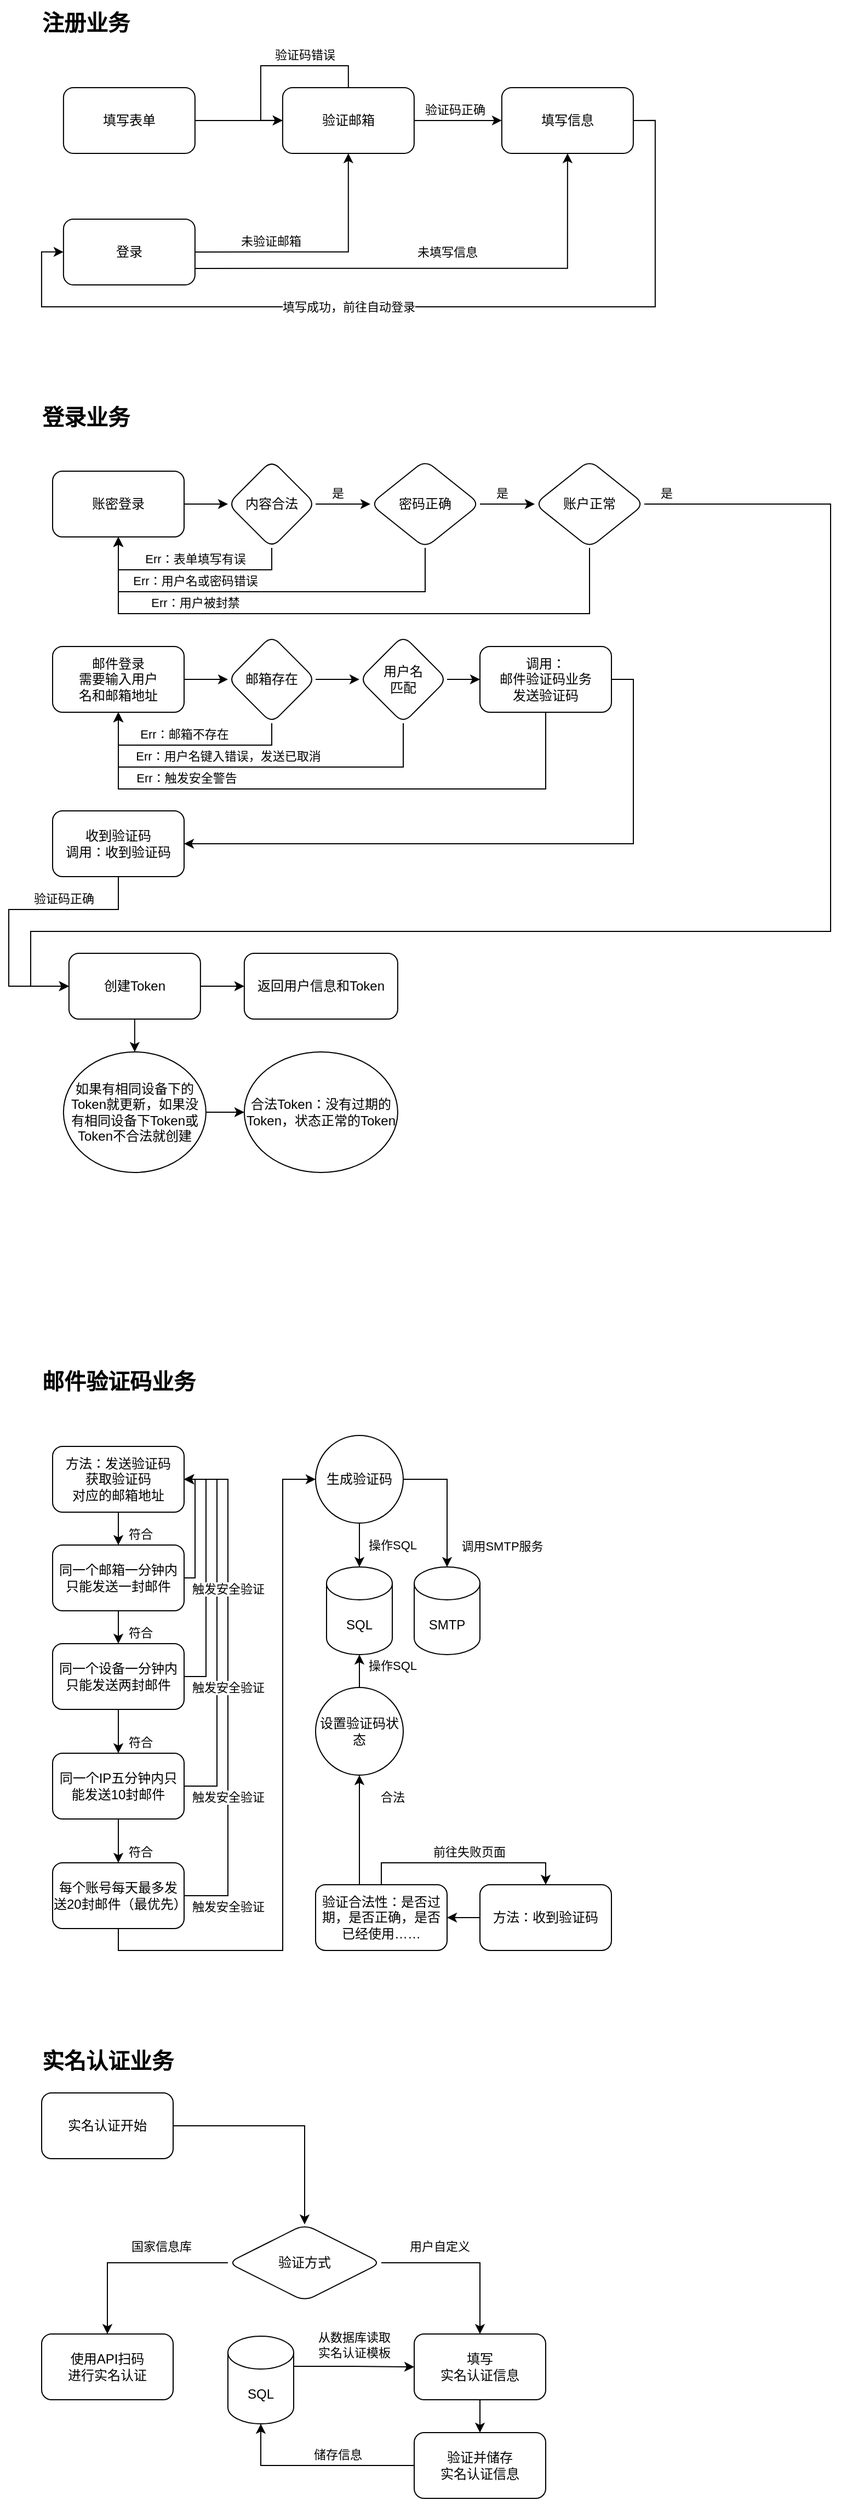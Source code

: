 <mxfile version="21.2.3" type="github">
  <diagram id="C5RBs43oDa-KdzZeNtuy" name="Page-1">
    <mxGraphModel dx="817" dy="628" grid="1" gridSize="10" guides="1" tooltips="1" connect="1" arrows="1" fold="1" page="1" pageScale="1" pageWidth="827" pageHeight="1169" math="0" shadow="0">
      <root>
        <mxCell id="WIyWlLk6GJQsqaUBKTNV-0" />
        <mxCell id="WIyWlLk6GJQsqaUBKTNV-1" parent="WIyWlLk6GJQsqaUBKTNV-0" />
        <mxCell id="C3q8CRkT7xHkd-HnfYeI-2" value="" style="edgeStyle=orthogonalEdgeStyle;rounded=0;orthogonalLoop=1;jettySize=auto;html=1;" parent="WIyWlLk6GJQsqaUBKTNV-1" source="C3q8CRkT7xHkd-HnfYeI-0" target="C3q8CRkT7xHkd-HnfYeI-1" edge="1">
          <mxGeometry relative="1" as="geometry" />
        </mxCell>
        <mxCell id="C3q8CRkT7xHkd-HnfYeI-0" value="填写表单" style="rounded=1;whiteSpace=wrap;html=1;" parent="WIyWlLk6GJQsqaUBKTNV-1" vertex="1">
          <mxGeometry x="69.94" y="119.94" width="120" height="60" as="geometry" />
        </mxCell>
        <mxCell id="C3q8CRkT7xHkd-HnfYeI-4" value="" style="edgeStyle=orthogonalEdgeStyle;rounded=0;orthogonalLoop=1;jettySize=auto;html=1;" parent="WIyWlLk6GJQsqaUBKTNV-1" source="C3q8CRkT7xHkd-HnfYeI-1" target="C3q8CRkT7xHkd-HnfYeI-3" edge="1">
          <mxGeometry relative="1" as="geometry" />
        </mxCell>
        <mxCell id="C3q8CRkT7xHkd-HnfYeI-5" value="验证码正确" style="edgeLabel;html=1;align=center;verticalAlign=middle;resizable=0;points=[];" parent="C3q8CRkT7xHkd-HnfYeI-4" connectable="0" vertex="1">
          <mxGeometry x="-0.215" y="-1" relative="1" as="geometry">
            <mxPoint x="5" y="-11" as="offset" />
          </mxGeometry>
        </mxCell>
        <mxCell id="C3q8CRkT7xHkd-HnfYeI-6" style="edgeStyle=orthogonalEdgeStyle;rounded=0;orthogonalLoop=1;jettySize=auto;html=1;exitX=0.5;exitY=0;exitDx=0;exitDy=0;entryX=0;entryY=0.5;entryDx=0;entryDy=0;" parent="WIyWlLk6GJQsqaUBKTNV-1" source="C3q8CRkT7xHkd-HnfYeI-1" target="C3q8CRkT7xHkd-HnfYeI-1" edge="1">
          <mxGeometry relative="1" as="geometry">
            <mxPoint x="249.94" y="89.94" as="targetPoint" />
            <Array as="points">
              <mxPoint x="329.94" y="99.94" />
              <mxPoint x="249.94" y="99.94" />
              <mxPoint x="249.94" y="149.94" />
            </Array>
          </mxGeometry>
        </mxCell>
        <mxCell id="C3q8CRkT7xHkd-HnfYeI-7" value="验证码错误" style="edgeLabel;html=1;align=center;verticalAlign=middle;resizable=0;points=[];" parent="C3q8CRkT7xHkd-HnfYeI-6" connectable="0" vertex="1">
          <mxGeometry x="-0.022" y="-1" relative="1" as="geometry">
            <mxPoint x="23" y="-9" as="offset" />
          </mxGeometry>
        </mxCell>
        <mxCell id="C3q8CRkT7xHkd-HnfYeI-1" value="验证邮箱" style="whiteSpace=wrap;html=1;rounded=1;" parent="WIyWlLk6GJQsqaUBKTNV-1" vertex="1">
          <mxGeometry x="269.94" y="119.94" width="120" height="60" as="geometry" />
        </mxCell>
        <mxCell id="C3q8CRkT7xHkd-HnfYeI-16" style="edgeStyle=orthogonalEdgeStyle;rounded=0;orthogonalLoop=1;jettySize=auto;html=1;exitX=1;exitY=0.5;exitDx=0;exitDy=0;entryX=0;entryY=0.5;entryDx=0;entryDy=0;" parent="WIyWlLk6GJQsqaUBKTNV-1" source="C3q8CRkT7xHkd-HnfYeI-3" target="C3q8CRkT7xHkd-HnfYeI-8" edge="1">
          <mxGeometry relative="1" as="geometry">
            <Array as="points">
              <mxPoint x="609.94" y="149.94" />
              <mxPoint x="609.94" y="319.94" />
              <mxPoint x="49.94" y="319.94" />
              <mxPoint x="49.94" y="269.94" />
            </Array>
          </mxGeometry>
        </mxCell>
        <mxCell id="C3q8CRkT7xHkd-HnfYeI-17" value="填写成功，前往自动登录" style="edgeLabel;html=1;align=center;verticalAlign=middle;resizable=0;points=[];" parent="C3q8CRkT7xHkd-HnfYeI-16" connectable="0" vertex="1">
          <mxGeometry x="-0.686" y="2" relative="1" as="geometry">
            <mxPoint x="-282" y="61" as="offset" />
          </mxGeometry>
        </mxCell>
        <mxCell id="C3q8CRkT7xHkd-HnfYeI-3" value="填写信息" style="whiteSpace=wrap;html=1;rounded=1;" parent="WIyWlLk6GJQsqaUBKTNV-1" vertex="1">
          <mxGeometry x="469.94" y="119.94" width="120" height="60" as="geometry" />
        </mxCell>
        <mxCell id="C3q8CRkT7xHkd-HnfYeI-12" style="edgeStyle=orthogonalEdgeStyle;rounded=0;orthogonalLoop=1;jettySize=auto;html=1;exitX=1;exitY=0.5;exitDx=0;exitDy=0;" parent="WIyWlLk6GJQsqaUBKTNV-1" source="C3q8CRkT7xHkd-HnfYeI-8" target="C3q8CRkT7xHkd-HnfYeI-1" edge="1">
          <mxGeometry relative="1" as="geometry" />
        </mxCell>
        <mxCell id="C3q8CRkT7xHkd-HnfYeI-13" value="未验证邮箱" style="edgeLabel;html=1;align=center;verticalAlign=middle;resizable=0;points=[];" parent="C3q8CRkT7xHkd-HnfYeI-12" connectable="0" vertex="1">
          <mxGeometry x="-0.511" y="3" relative="1" as="geometry">
            <mxPoint x="13" y="-7" as="offset" />
          </mxGeometry>
        </mxCell>
        <mxCell id="C3q8CRkT7xHkd-HnfYeI-14" style="edgeStyle=orthogonalEdgeStyle;rounded=0;orthogonalLoop=1;jettySize=auto;html=1;exitX=1;exitY=0.75;exitDx=0;exitDy=0;entryX=0.5;entryY=1;entryDx=0;entryDy=0;" parent="WIyWlLk6GJQsqaUBKTNV-1" source="C3q8CRkT7xHkd-HnfYeI-8" target="C3q8CRkT7xHkd-HnfYeI-3" edge="1">
          <mxGeometry relative="1" as="geometry" />
        </mxCell>
        <mxCell id="C3q8CRkT7xHkd-HnfYeI-15" value="未填写信息" style="edgeLabel;html=1;align=center;verticalAlign=middle;resizable=0;points=[];" parent="C3q8CRkT7xHkd-HnfYeI-14" connectable="0" vertex="1">
          <mxGeometry x="0.034" relative="1" as="geometry">
            <mxPoint y="-15" as="offset" />
          </mxGeometry>
        </mxCell>
        <mxCell id="C3q8CRkT7xHkd-HnfYeI-8" value="登录" style="rounded=1;whiteSpace=wrap;html=1;" parent="WIyWlLk6GJQsqaUBKTNV-1" vertex="1">
          <mxGeometry x="69.94" y="239.94" width="120" height="60" as="geometry" />
        </mxCell>
        <mxCell id="C3q8CRkT7xHkd-HnfYeI-21" value="注册业务" style="text;html=1;align=center;verticalAlign=middle;resizable=0;points=[];autosize=1;strokeColor=none;fillColor=none;fontSize=20;fontStyle=1" parent="WIyWlLk6GJQsqaUBKTNV-1" vertex="1">
          <mxGeometry x="40" y="40" width="100" height="40" as="geometry" />
        </mxCell>
        <mxCell id="C3q8CRkT7xHkd-HnfYeI-22" value="登录业务" style="text;html=1;align=center;verticalAlign=middle;resizable=0;points=[];autosize=1;strokeColor=none;fillColor=none;fontSize=20;fontStyle=1" parent="WIyWlLk6GJQsqaUBKTNV-1" vertex="1">
          <mxGeometry x="40" y="400" width="100" height="40" as="geometry" />
        </mxCell>
        <mxCell id="C3q8CRkT7xHkd-HnfYeI-25" value="" style="edgeStyle=orthogonalEdgeStyle;rounded=0;orthogonalLoop=1;jettySize=auto;html=1;" parent="WIyWlLk6GJQsqaUBKTNV-1" source="C3q8CRkT7xHkd-HnfYeI-23" target="C3q8CRkT7xHkd-HnfYeI-24" edge="1">
          <mxGeometry relative="1" as="geometry" />
        </mxCell>
        <mxCell id="C3q8CRkT7xHkd-HnfYeI-23" value="账密登录" style="rounded=1;whiteSpace=wrap;html=1;" parent="WIyWlLk6GJQsqaUBKTNV-1" vertex="1">
          <mxGeometry x="60" y="470" width="120" height="60" as="geometry" />
        </mxCell>
        <mxCell id="C3q8CRkT7xHkd-HnfYeI-27" value="" style="edgeStyle=orthogonalEdgeStyle;rounded=0;orthogonalLoop=1;jettySize=auto;html=1;" parent="WIyWlLk6GJQsqaUBKTNV-1" source="C3q8CRkT7xHkd-HnfYeI-24" target="C3q8CRkT7xHkd-HnfYeI-26" edge="1">
          <mxGeometry relative="1" as="geometry" />
        </mxCell>
        <mxCell id="C3q8CRkT7xHkd-HnfYeI-32" value="是" style="edgeLabel;html=1;align=center;verticalAlign=middle;resizable=0;points=[];" parent="C3q8CRkT7xHkd-HnfYeI-27" connectable="0" vertex="1">
          <mxGeometry x="-0.46" relative="1" as="geometry">
            <mxPoint x="6" y="-10" as="offset" />
          </mxGeometry>
        </mxCell>
        <mxCell id="C3q8CRkT7xHkd-HnfYeI-41" value="是" style="edgeLabel;html=1;align=center;verticalAlign=middle;resizable=0;points=[];" parent="C3q8CRkT7xHkd-HnfYeI-27" connectable="0" vertex="1">
          <mxGeometry x="-0.46" relative="1" as="geometry">
            <mxPoint x="156" y="-10" as="offset" />
          </mxGeometry>
        </mxCell>
        <mxCell id="C3q8CRkT7xHkd-HnfYeI-42" value="是" style="edgeLabel;html=1;align=center;verticalAlign=middle;resizable=0;points=[];" parent="C3q8CRkT7xHkd-HnfYeI-27" connectable="0" vertex="1">
          <mxGeometry x="-0.46" relative="1" as="geometry">
            <mxPoint x="306" y="-10" as="offset" />
          </mxGeometry>
        </mxCell>
        <mxCell id="C3q8CRkT7xHkd-HnfYeI-30" style="edgeStyle=orthogonalEdgeStyle;rounded=0;orthogonalLoop=1;jettySize=auto;html=1;exitX=0.5;exitY=1;exitDx=0;exitDy=0;entryX=0.5;entryY=1;entryDx=0;entryDy=0;" parent="WIyWlLk6GJQsqaUBKTNV-1" source="C3q8CRkT7xHkd-HnfYeI-24" target="C3q8CRkT7xHkd-HnfYeI-23" edge="1">
          <mxGeometry relative="1" as="geometry" />
        </mxCell>
        <mxCell id="C3q8CRkT7xHkd-HnfYeI-31" value="Err：表单填写有误" style="edgeLabel;html=1;align=center;verticalAlign=middle;resizable=0;points=[];" parent="C3q8CRkT7xHkd-HnfYeI-30" connectable="0" vertex="1">
          <mxGeometry x="-0.158" y="1" relative="1" as="geometry">
            <mxPoint x="-10" y="-11" as="offset" />
          </mxGeometry>
        </mxCell>
        <mxCell id="C3q8CRkT7xHkd-HnfYeI-34" value="Err：用户名或密码错误" style="edgeLabel;html=1;align=center;verticalAlign=middle;resizable=0;points=[];" parent="C3q8CRkT7xHkd-HnfYeI-30" connectable="0" vertex="1">
          <mxGeometry x="-0.158" y="1" relative="1" as="geometry">
            <mxPoint x="-10" y="9" as="offset" />
          </mxGeometry>
        </mxCell>
        <mxCell id="C3q8CRkT7xHkd-HnfYeI-36" value="Err：用户被封禁" style="edgeLabel;html=1;align=center;verticalAlign=middle;resizable=0;points=[];" parent="C3q8CRkT7xHkd-HnfYeI-30" connectable="0" vertex="1">
          <mxGeometry x="-0.158" y="1" relative="1" as="geometry">
            <mxPoint x="-10" y="29" as="offset" />
          </mxGeometry>
        </mxCell>
        <mxCell id="C3q8CRkT7xHkd-HnfYeI-24" value="内容合法" style="rhombus;whiteSpace=wrap;html=1;rounded=1;" parent="WIyWlLk6GJQsqaUBKTNV-1" vertex="1">
          <mxGeometry x="220" y="460" width="80" height="80" as="geometry" />
        </mxCell>
        <mxCell id="C3q8CRkT7xHkd-HnfYeI-29" value="" style="edgeStyle=orthogonalEdgeStyle;rounded=0;orthogonalLoop=1;jettySize=auto;html=1;" parent="WIyWlLk6GJQsqaUBKTNV-1" source="C3q8CRkT7xHkd-HnfYeI-26" target="C3q8CRkT7xHkd-HnfYeI-28" edge="1">
          <mxGeometry relative="1" as="geometry" />
        </mxCell>
        <mxCell id="C3q8CRkT7xHkd-HnfYeI-33" style="edgeStyle=orthogonalEdgeStyle;rounded=0;orthogonalLoop=1;jettySize=auto;html=1;exitX=0.5;exitY=1;exitDx=0;exitDy=0;entryX=0.5;entryY=1;entryDx=0;entryDy=0;" parent="WIyWlLk6GJQsqaUBKTNV-1" source="C3q8CRkT7xHkd-HnfYeI-26" target="C3q8CRkT7xHkd-HnfYeI-23" edge="1">
          <mxGeometry relative="1" as="geometry">
            <Array as="points">
              <mxPoint x="400" y="580" />
              <mxPoint x="120" y="580" />
            </Array>
          </mxGeometry>
        </mxCell>
        <mxCell id="C3q8CRkT7xHkd-HnfYeI-26" value="密码正确" style="rhombus;whiteSpace=wrap;html=1;rounded=1;" parent="WIyWlLk6GJQsqaUBKTNV-1" vertex="1">
          <mxGeometry x="350" y="460" width="100" height="80" as="geometry" />
        </mxCell>
        <mxCell id="C3q8CRkT7xHkd-HnfYeI-35" style="edgeStyle=orthogonalEdgeStyle;rounded=0;orthogonalLoop=1;jettySize=auto;html=1;exitX=0.5;exitY=1;exitDx=0;exitDy=0;entryX=0.5;entryY=1;entryDx=0;entryDy=0;" parent="WIyWlLk6GJQsqaUBKTNV-1" source="C3q8CRkT7xHkd-HnfYeI-28" target="C3q8CRkT7xHkd-HnfYeI-23" edge="1">
          <mxGeometry relative="1" as="geometry">
            <Array as="points">
              <mxPoint x="550" y="600" />
              <mxPoint x="120" y="600" />
            </Array>
          </mxGeometry>
        </mxCell>
        <mxCell id="bkrLHlF0TbQYKaF2tgUl-20" style="edgeStyle=orthogonalEdgeStyle;rounded=0;orthogonalLoop=1;jettySize=auto;html=1;exitX=1;exitY=0.5;exitDx=0;exitDy=0;entryX=0;entryY=0.5;entryDx=0;entryDy=0;" edge="1" parent="WIyWlLk6GJQsqaUBKTNV-1" source="C3q8CRkT7xHkd-HnfYeI-28" target="C3q8CRkT7xHkd-HnfYeI-37">
          <mxGeometry relative="1" as="geometry">
            <Array as="points">
              <mxPoint x="770" y="500" />
              <mxPoint x="770" y="890" />
              <mxPoint x="40" y="890" />
              <mxPoint x="40" y="940" />
            </Array>
          </mxGeometry>
        </mxCell>
        <mxCell id="C3q8CRkT7xHkd-HnfYeI-28" value="账户正常" style="rhombus;whiteSpace=wrap;html=1;rounded=1;" parent="WIyWlLk6GJQsqaUBKTNV-1" vertex="1">
          <mxGeometry x="500" y="460" width="100" height="80" as="geometry" />
        </mxCell>
        <mxCell id="C3q8CRkT7xHkd-HnfYeI-44" value="" style="edgeStyle=orthogonalEdgeStyle;rounded=0;orthogonalLoop=1;jettySize=auto;html=1;" parent="WIyWlLk6GJQsqaUBKTNV-1" source="C3q8CRkT7xHkd-HnfYeI-37" target="C3q8CRkT7xHkd-HnfYeI-43" edge="1">
          <mxGeometry relative="1" as="geometry" />
        </mxCell>
        <mxCell id="C3q8CRkT7xHkd-HnfYeI-48" value="" style="edgeStyle=orthogonalEdgeStyle;rounded=0;orthogonalLoop=1;jettySize=auto;html=1;" parent="WIyWlLk6GJQsqaUBKTNV-1" source="C3q8CRkT7xHkd-HnfYeI-37" target="C3q8CRkT7xHkd-HnfYeI-47" edge="1">
          <mxGeometry relative="1" as="geometry" />
        </mxCell>
        <mxCell id="C3q8CRkT7xHkd-HnfYeI-37" value="创建Token" style="whiteSpace=wrap;html=1;rounded=1;" parent="WIyWlLk6GJQsqaUBKTNV-1" vertex="1">
          <mxGeometry x="74.94" y="910" width="120" height="60" as="geometry" />
        </mxCell>
        <mxCell id="C3q8CRkT7xHkd-HnfYeI-46" value="" style="edgeStyle=orthogonalEdgeStyle;rounded=0;orthogonalLoop=1;jettySize=auto;html=1;" parent="WIyWlLk6GJQsqaUBKTNV-1" source="C3q8CRkT7xHkd-HnfYeI-43" target="C3q8CRkT7xHkd-HnfYeI-45" edge="1">
          <mxGeometry relative="1" as="geometry" />
        </mxCell>
        <mxCell id="C3q8CRkT7xHkd-HnfYeI-43" value="如果有相同设备下的Token就更新，如果没有相同设备下Token或Token不合法就创建" style="ellipse;whiteSpace=wrap;html=1;rounded=1;" parent="WIyWlLk6GJQsqaUBKTNV-1" vertex="1">
          <mxGeometry x="69.94" y="1000" width="130" height="110" as="geometry" />
        </mxCell>
        <mxCell id="C3q8CRkT7xHkd-HnfYeI-45" value="合法Token：没有过期的Token，状态正常的Token" style="ellipse;whiteSpace=wrap;html=1;rounded=1;" parent="WIyWlLk6GJQsqaUBKTNV-1" vertex="1">
          <mxGeometry x="234.94" y="1000" width="140" height="110" as="geometry" />
        </mxCell>
        <mxCell id="C3q8CRkT7xHkd-HnfYeI-47" value="返回用户信息和Token" style="whiteSpace=wrap;html=1;rounded=1;" parent="WIyWlLk6GJQsqaUBKTNV-1" vertex="1">
          <mxGeometry x="234.94" y="910" width="140" height="60" as="geometry" />
        </mxCell>
        <mxCell id="C3q8CRkT7xHkd-HnfYeI-49" value="邮件验证码业务" style="text;html=1;align=center;verticalAlign=middle;resizable=0;points=[];autosize=1;strokeColor=none;fillColor=none;fontSize=20;fontStyle=1" parent="WIyWlLk6GJQsqaUBKTNV-1" vertex="1">
          <mxGeometry x="40" y="1280" width="160" height="40" as="geometry" />
        </mxCell>
        <mxCell id="C3q8CRkT7xHkd-HnfYeI-64" value="" style="edgeStyle=orthogonalEdgeStyle;rounded=0;orthogonalLoop=1;jettySize=auto;html=1;" parent="WIyWlLk6GJQsqaUBKTNV-1" source="C3q8CRkT7xHkd-HnfYeI-50" target="C3q8CRkT7xHkd-HnfYeI-56" edge="1">
          <mxGeometry relative="1" as="geometry" />
        </mxCell>
        <mxCell id="C3q8CRkT7xHkd-HnfYeI-65" value="符合" style="edgeLabel;html=1;align=center;verticalAlign=middle;resizable=0;points=[];" parent="C3q8CRkT7xHkd-HnfYeI-64" connectable="0" vertex="1">
          <mxGeometry x="-0.776" relative="1" as="geometry">
            <mxPoint x="20" y="14" as="offset" />
          </mxGeometry>
        </mxCell>
        <mxCell id="C3q8CRkT7xHkd-HnfYeI-66" value="符合" style="edgeLabel;html=1;align=center;verticalAlign=middle;resizable=0;points=[];" parent="C3q8CRkT7xHkd-HnfYeI-64" connectable="0" vertex="1">
          <mxGeometry x="-0.776" relative="1" as="geometry">
            <mxPoint x="20" y="104" as="offset" />
          </mxGeometry>
        </mxCell>
        <mxCell id="C3q8CRkT7xHkd-HnfYeI-67" value="符合" style="edgeLabel;html=1;align=center;verticalAlign=middle;resizable=0;points=[];" parent="C3q8CRkT7xHkd-HnfYeI-64" connectable="0" vertex="1">
          <mxGeometry x="-0.776" relative="1" as="geometry">
            <mxPoint x="20" y="204" as="offset" />
          </mxGeometry>
        </mxCell>
        <mxCell id="C3q8CRkT7xHkd-HnfYeI-68" value="符合" style="edgeLabel;html=1;align=center;verticalAlign=middle;resizable=0;points=[];" parent="C3q8CRkT7xHkd-HnfYeI-64" connectable="0" vertex="1">
          <mxGeometry x="-0.776" relative="1" as="geometry">
            <mxPoint x="20" y="304" as="offset" />
          </mxGeometry>
        </mxCell>
        <mxCell id="C3q8CRkT7xHkd-HnfYeI-50" value="方法：发送验证码&lt;br&gt;获取验证码&lt;br&gt;对应的邮箱地址" style="rounded=1;whiteSpace=wrap;html=1;" parent="WIyWlLk6GJQsqaUBKTNV-1" vertex="1">
          <mxGeometry x="60" y="1360" width="120" height="60" as="geometry" />
        </mxCell>
        <mxCell id="C3q8CRkT7xHkd-HnfYeI-54" value="" style="edgeStyle=orthogonalEdgeStyle;rounded=0;orthogonalLoop=1;jettySize=auto;html=1;" parent="WIyWlLk6GJQsqaUBKTNV-1" source="C3q8CRkT7xHkd-HnfYeI-51" target="C3q8CRkT7xHkd-HnfYeI-53" edge="1">
          <mxGeometry relative="1" as="geometry" />
        </mxCell>
        <mxCell id="C3q8CRkT7xHkd-HnfYeI-55" value="操作SQL" style="edgeLabel;html=1;align=center;verticalAlign=middle;resizable=0;points=[];" parent="C3q8CRkT7xHkd-HnfYeI-54" connectable="0" vertex="1">
          <mxGeometry x="0.238" relative="1" as="geometry">
            <mxPoint x="30" y="-5" as="offset" />
          </mxGeometry>
        </mxCell>
        <mxCell id="C3q8CRkT7xHkd-HnfYeI-90" value="操作SQL" style="edgeLabel;html=1;align=center;verticalAlign=middle;resizable=0;points=[];" parent="C3q8CRkT7xHkd-HnfYeI-54" connectable="0" vertex="1">
          <mxGeometry x="0.238" relative="1" as="geometry">
            <mxPoint x="30" y="105" as="offset" />
          </mxGeometry>
        </mxCell>
        <mxCell id="C3q8CRkT7xHkd-HnfYeI-92" value="合法" style="edgeLabel;html=1;align=center;verticalAlign=middle;resizable=0;points=[];" parent="C3q8CRkT7xHkd-HnfYeI-54" connectable="0" vertex="1">
          <mxGeometry x="0.238" relative="1" as="geometry">
            <mxPoint x="30" y="225" as="offset" />
          </mxGeometry>
        </mxCell>
        <mxCell id="C3q8CRkT7xHkd-HnfYeI-83" style="edgeStyle=orthogonalEdgeStyle;rounded=0;orthogonalLoop=1;jettySize=auto;html=1;exitX=1;exitY=0.5;exitDx=0;exitDy=0;" parent="WIyWlLk6GJQsqaUBKTNV-1" source="C3q8CRkT7xHkd-HnfYeI-51" target="C3q8CRkT7xHkd-HnfYeI-82" edge="1">
          <mxGeometry relative="1" as="geometry" />
        </mxCell>
        <mxCell id="C3q8CRkT7xHkd-HnfYeI-84" value="调用SMTP服务" style="edgeLabel;html=1;align=center;verticalAlign=middle;resizable=0;points=[];" parent="C3q8CRkT7xHkd-HnfYeI-83" connectable="0" vertex="1">
          <mxGeometry x="-0.258" y="1" relative="1" as="geometry">
            <mxPoint x="49" y="56" as="offset" />
          </mxGeometry>
        </mxCell>
        <mxCell id="C3q8CRkT7xHkd-HnfYeI-51" value="生成验证码" style="ellipse;whiteSpace=wrap;html=1;rounded=1;" parent="WIyWlLk6GJQsqaUBKTNV-1" vertex="1">
          <mxGeometry x="300" y="1350" width="80" height="80" as="geometry" />
        </mxCell>
        <mxCell id="C3q8CRkT7xHkd-HnfYeI-53" value="SQL" style="shape=cylinder3;whiteSpace=wrap;html=1;boundedLbl=1;backgroundOutline=1;size=15;" parent="WIyWlLk6GJQsqaUBKTNV-1" vertex="1">
          <mxGeometry x="310" y="1470" width="60" height="80" as="geometry" />
        </mxCell>
        <mxCell id="C3q8CRkT7xHkd-HnfYeI-61" style="edgeStyle=orthogonalEdgeStyle;rounded=0;orthogonalLoop=1;jettySize=auto;html=1;exitX=0.5;exitY=1;exitDx=0;exitDy=0;entryX=0.5;entryY=0;entryDx=0;entryDy=0;" parent="WIyWlLk6GJQsqaUBKTNV-1" source="C3q8CRkT7xHkd-HnfYeI-56" target="C3q8CRkT7xHkd-HnfYeI-57" edge="1">
          <mxGeometry relative="1" as="geometry" />
        </mxCell>
        <mxCell id="C3q8CRkT7xHkd-HnfYeI-74" style="edgeStyle=orthogonalEdgeStyle;rounded=0;orthogonalLoop=1;jettySize=auto;html=1;exitX=1;exitY=0.5;exitDx=0;exitDy=0;entryX=1;entryY=0.5;entryDx=0;entryDy=0;" parent="WIyWlLk6GJQsqaUBKTNV-1" source="C3q8CRkT7xHkd-HnfYeI-56" target="C3q8CRkT7xHkd-HnfYeI-50" edge="1">
          <mxGeometry relative="1" as="geometry">
            <Array as="points">
              <mxPoint x="190" y="1480" />
              <mxPoint x="190" y="1390" />
            </Array>
          </mxGeometry>
        </mxCell>
        <mxCell id="C3q8CRkT7xHkd-HnfYeI-56" value="同一个邮箱一分钟内只能发送一封邮件" style="rounded=1;whiteSpace=wrap;html=1;" parent="WIyWlLk6GJQsqaUBKTNV-1" vertex="1">
          <mxGeometry x="60" y="1450" width="120" height="60" as="geometry" />
        </mxCell>
        <mxCell id="C3q8CRkT7xHkd-HnfYeI-60" value="" style="edgeStyle=orthogonalEdgeStyle;rounded=0;orthogonalLoop=1;jettySize=auto;html=1;" parent="WIyWlLk6GJQsqaUBKTNV-1" source="C3q8CRkT7xHkd-HnfYeI-57" target="C3q8CRkT7xHkd-HnfYeI-59" edge="1">
          <mxGeometry relative="1" as="geometry" />
        </mxCell>
        <mxCell id="C3q8CRkT7xHkd-HnfYeI-72" style="edgeStyle=orthogonalEdgeStyle;rounded=0;orthogonalLoop=1;jettySize=auto;html=1;exitX=1;exitY=0.5;exitDx=0;exitDy=0;entryX=1;entryY=0.5;entryDx=0;entryDy=0;" parent="WIyWlLk6GJQsqaUBKTNV-1" source="C3q8CRkT7xHkd-HnfYeI-57" target="C3q8CRkT7xHkd-HnfYeI-50" edge="1">
          <mxGeometry relative="1" as="geometry">
            <Array as="points">
              <mxPoint x="200" y="1570" />
              <mxPoint x="200" y="1390" />
            </Array>
          </mxGeometry>
        </mxCell>
        <mxCell id="C3q8CRkT7xHkd-HnfYeI-57" value="同一个设备一分钟内只能发送两封邮件" style="rounded=1;whiteSpace=wrap;html=1;" parent="WIyWlLk6GJQsqaUBKTNV-1" vertex="1">
          <mxGeometry x="60" y="1540" width="120" height="60" as="geometry" />
        </mxCell>
        <mxCell id="C3q8CRkT7xHkd-HnfYeI-63" value="" style="edgeStyle=orthogonalEdgeStyle;rounded=0;orthogonalLoop=1;jettySize=auto;html=1;" parent="WIyWlLk6GJQsqaUBKTNV-1" source="C3q8CRkT7xHkd-HnfYeI-59" target="C3q8CRkT7xHkd-HnfYeI-62" edge="1">
          <mxGeometry relative="1" as="geometry" />
        </mxCell>
        <mxCell id="C3q8CRkT7xHkd-HnfYeI-70" style="edgeStyle=orthogonalEdgeStyle;rounded=0;orthogonalLoop=1;jettySize=auto;html=1;exitX=1;exitY=0.5;exitDx=0;exitDy=0;entryX=1;entryY=0.5;entryDx=0;entryDy=0;" parent="WIyWlLk6GJQsqaUBKTNV-1" source="C3q8CRkT7xHkd-HnfYeI-59" target="C3q8CRkT7xHkd-HnfYeI-50" edge="1">
          <mxGeometry relative="1" as="geometry">
            <Array as="points">
              <mxPoint x="210" y="1670" />
              <mxPoint x="210" y="1390" />
            </Array>
          </mxGeometry>
        </mxCell>
        <mxCell id="C3q8CRkT7xHkd-HnfYeI-59" value="同一个IP五分钟内只能发送10封邮件" style="rounded=1;whiteSpace=wrap;html=1;" parent="WIyWlLk6GJQsqaUBKTNV-1" vertex="1">
          <mxGeometry x="60" y="1640" width="120" height="60" as="geometry" />
        </mxCell>
        <mxCell id="C3q8CRkT7xHkd-HnfYeI-69" style="edgeStyle=orthogonalEdgeStyle;rounded=0;orthogonalLoop=1;jettySize=auto;html=1;exitX=1;exitY=0.5;exitDx=0;exitDy=0;entryX=1;entryY=0.5;entryDx=0;entryDy=0;" parent="WIyWlLk6GJQsqaUBKTNV-1" source="C3q8CRkT7xHkd-HnfYeI-62" target="C3q8CRkT7xHkd-HnfYeI-50" edge="1">
          <mxGeometry relative="1" as="geometry">
            <Array as="points">
              <mxPoint x="220" y="1770" />
              <mxPoint x="220" y="1390" />
            </Array>
          </mxGeometry>
        </mxCell>
        <mxCell id="C3q8CRkT7xHkd-HnfYeI-77" value="触发安全验证" style="edgeLabel;html=1;align=center;verticalAlign=middle;resizable=0;points=[];" parent="C3q8CRkT7xHkd-HnfYeI-69" connectable="0" vertex="1">
          <mxGeometry x="-0.162" y="-1" relative="1" as="geometry">
            <mxPoint x="-1" y="162" as="offset" />
          </mxGeometry>
        </mxCell>
        <mxCell id="C3q8CRkT7xHkd-HnfYeI-78" value="触发安全验证" style="edgeLabel;html=1;align=center;verticalAlign=middle;resizable=0;points=[];" parent="C3q8CRkT7xHkd-HnfYeI-69" connectable="0" vertex="1">
          <mxGeometry x="-0.162" y="-1" relative="1" as="geometry">
            <mxPoint x="-1" y="62" as="offset" />
          </mxGeometry>
        </mxCell>
        <mxCell id="C3q8CRkT7xHkd-HnfYeI-79" value="触发安全验证" style="edgeLabel;html=1;align=center;verticalAlign=middle;resizable=0;points=[];" parent="C3q8CRkT7xHkd-HnfYeI-69" connectable="0" vertex="1">
          <mxGeometry x="-0.162" y="-1" relative="1" as="geometry">
            <mxPoint x="-1" y="-38" as="offset" />
          </mxGeometry>
        </mxCell>
        <mxCell id="C3q8CRkT7xHkd-HnfYeI-80" value="触发安全验证" style="edgeLabel;html=1;align=center;verticalAlign=middle;resizable=0;points=[];" parent="C3q8CRkT7xHkd-HnfYeI-69" connectable="0" vertex="1">
          <mxGeometry x="-0.162" y="-1" relative="1" as="geometry">
            <mxPoint x="-1" y="-128" as="offset" />
          </mxGeometry>
        </mxCell>
        <mxCell id="C3q8CRkT7xHkd-HnfYeI-81" style="edgeStyle=orthogonalEdgeStyle;rounded=0;orthogonalLoop=1;jettySize=auto;html=1;exitX=0.5;exitY=1;exitDx=0;exitDy=0;entryX=0;entryY=0.5;entryDx=0;entryDy=0;" parent="WIyWlLk6GJQsqaUBKTNV-1" source="C3q8CRkT7xHkd-HnfYeI-62" target="C3q8CRkT7xHkd-HnfYeI-51" edge="1">
          <mxGeometry relative="1" as="geometry">
            <Array as="points">
              <mxPoint x="120" y="1820" />
              <mxPoint x="270" y="1820" />
              <mxPoint x="270" y="1390" />
            </Array>
          </mxGeometry>
        </mxCell>
        <mxCell id="C3q8CRkT7xHkd-HnfYeI-62" value="每个账号每天最多发送20封邮件（最优先）" style="rounded=1;whiteSpace=wrap;html=1;" parent="WIyWlLk6GJQsqaUBKTNV-1" vertex="1">
          <mxGeometry x="60" y="1740" width="120" height="60" as="geometry" />
        </mxCell>
        <mxCell id="C3q8CRkT7xHkd-HnfYeI-82" value="SMTP" style="shape=cylinder3;whiteSpace=wrap;html=1;boundedLbl=1;backgroundOutline=1;size=15;" parent="WIyWlLk6GJQsqaUBKTNV-1" vertex="1">
          <mxGeometry x="390" y="1470" width="60" height="80" as="geometry" />
        </mxCell>
        <mxCell id="C3q8CRkT7xHkd-HnfYeI-87" value="" style="edgeStyle=orthogonalEdgeStyle;rounded=0;orthogonalLoop=1;jettySize=auto;html=1;" parent="WIyWlLk6GJQsqaUBKTNV-1" source="C3q8CRkT7xHkd-HnfYeI-85" target="C3q8CRkT7xHkd-HnfYeI-86" edge="1">
          <mxGeometry relative="1" as="geometry" />
        </mxCell>
        <mxCell id="C3q8CRkT7xHkd-HnfYeI-85" value="方法：收到验证码" style="rounded=1;whiteSpace=wrap;html=1;" parent="WIyWlLk6GJQsqaUBKTNV-1" vertex="1">
          <mxGeometry x="450" y="1760" width="120" height="60" as="geometry" />
        </mxCell>
        <mxCell id="C3q8CRkT7xHkd-HnfYeI-91" style="edgeStyle=orthogonalEdgeStyle;rounded=0;orthogonalLoop=1;jettySize=auto;html=1;exitX=0.5;exitY=0;exitDx=0;exitDy=0;entryX=0.5;entryY=1;entryDx=0;entryDy=0;" parent="WIyWlLk6GJQsqaUBKTNV-1" source="C3q8CRkT7xHkd-HnfYeI-86" target="C3q8CRkT7xHkd-HnfYeI-88" edge="1">
          <mxGeometry relative="1" as="geometry">
            <Array as="points">
              <mxPoint x="340" y="1760" />
            </Array>
          </mxGeometry>
        </mxCell>
        <mxCell id="C3q8CRkT7xHkd-HnfYeI-93" style="edgeStyle=orthogonalEdgeStyle;rounded=0;orthogonalLoop=1;jettySize=auto;html=1;exitX=0.5;exitY=0;exitDx=0;exitDy=0;entryX=0.5;entryY=0;entryDx=0;entryDy=0;" parent="WIyWlLk6GJQsqaUBKTNV-1" source="C3q8CRkT7xHkd-HnfYeI-86" target="C3q8CRkT7xHkd-HnfYeI-85" edge="1">
          <mxGeometry relative="1" as="geometry" />
        </mxCell>
        <mxCell id="C3q8CRkT7xHkd-HnfYeI-94" value="前往失败页面" style="edgeLabel;html=1;align=center;verticalAlign=middle;resizable=0;points=[];" parent="C3q8CRkT7xHkd-HnfYeI-93" connectable="0" vertex="1">
          <mxGeometry x="-0.138" relative="1" as="geometry">
            <mxPoint x="18" y="-10" as="offset" />
          </mxGeometry>
        </mxCell>
        <mxCell id="C3q8CRkT7xHkd-HnfYeI-86" value="验证合法性：是否过期，是否正确，是否已经使用……" style="rounded=1;whiteSpace=wrap;html=1;" parent="WIyWlLk6GJQsqaUBKTNV-1" vertex="1">
          <mxGeometry x="300" y="1760" width="120" height="60" as="geometry" />
        </mxCell>
        <mxCell id="C3q8CRkT7xHkd-HnfYeI-89" style="edgeStyle=orthogonalEdgeStyle;rounded=0;orthogonalLoop=1;jettySize=auto;html=1;exitX=0.5;exitY=0;exitDx=0;exitDy=0;entryX=0.5;entryY=1;entryDx=0;entryDy=0;entryPerimeter=0;" parent="WIyWlLk6GJQsqaUBKTNV-1" source="C3q8CRkT7xHkd-HnfYeI-88" target="C3q8CRkT7xHkd-HnfYeI-53" edge="1">
          <mxGeometry relative="1" as="geometry" />
        </mxCell>
        <mxCell id="C3q8CRkT7xHkd-HnfYeI-88" value="设置验证码状态" style="ellipse;whiteSpace=wrap;html=1;rounded=1;" parent="WIyWlLk6GJQsqaUBKTNV-1" vertex="1">
          <mxGeometry x="300" y="1580" width="80" height="80" as="geometry" />
        </mxCell>
        <mxCell id="jlphcnFxieWt0SQOBcKB-19" value="实名认证业务" style="text;html=1;align=center;verticalAlign=middle;resizable=0;points=[];autosize=1;strokeColor=none;fillColor=none;fontSize=20;fontStyle=1" parent="WIyWlLk6GJQsqaUBKTNV-1" vertex="1">
          <mxGeometry x="40" y="1900" width="140" height="40" as="geometry" />
        </mxCell>
        <mxCell id="jlphcnFxieWt0SQOBcKB-20" value="" style="edgeStyle=orthogonalEdgeStyle;rounded=0;orthogonalLoop=1;jettySize=auto;html=1;" parent="WIyWlLk6GJQsqaUBKTNV-1" source="jlphcnFxieWt0SQOBcKB-21" target="jlphcnFxieWt0SQOBcKB-26" edge="1">
          <mxGeometry relative="1" as="geometry" />
        </mxCell>
        <mxCell id="jlphcnFxieWt0SQOBcKB-21" value="实名认证开始" style="rounded=1;whiteSpace=wrap;html=1;" parent="WIyWlLk6GJQsqaUBKTNV-1" vertex="1">
          <mxGeometry x="50" y="1950" width="120" height="60" as="geometry" />
        </mxCell>
        <mxCell id="jlphcnFxieWt0SQOBcKB-22" value="" style="edgeStyle=orthogonalEdgeStyle;rounded=0;orthogonalLoop=1;jettySize=auto;html=1;" parent="WIyWlLk6GJQsqaUBKTNV-1" source="jlphcnFxieWt0SQOBcKB-26" target="jlphcnFxieWt0SQOBcKB-28" edge="1">
          <mxGeometry relative="1" as="geometry" />
        </mxCell>
        <mxCell id="jlphcnFxieWt0SQOBcKB-23" value="用户自定义" style="edgeLabel;html=1;align=center;verticalAlign=middle;resizable=0;points=[];" parent="jlphcnFxieWt0SQOBcKB-22" connectable="0" vertex="1">
          <mxGeometry x="-0.314" relative="1" as="geometry">
            <mxPoint y="-15" as="offset" />
          </mxGeometry>
        </mxCell>
        <mxCell id="jlphcnFxieWt0SQOBcKB-24" value="" style="edgeStyle=orthogonalEdgeStyle;rounded=0;orthogonalLoop=1;jettySize=auto;html=1;" parent="WIyWlLk6GJQsqaUBKTNV-1" source="jlphcnFxieWt0SQOBcKB-26" target="jlphcnFxieWt0SQOBcKB-29" edge="1">
          <mxGeometry relative="1" as="geometry" />
        </mxCell>
        <mxCell id="jlphcnFxieWt0SQOBcKB-25" value="国家信息库" style="edgeLabel;html=1;align=center;verticalAlign=middle;resizable=0;points=[];" parent="jlphcnFxieWt0SQOBcKB-24" connectable="0" vertex="1">
          <mxGeometry x="-0.3" y="-1" relative="1" as="geometry">
            <mxPoint y="-14" as="offset" />
          </mxGeometry>
        </mxCell>
        <mxCell id="jlphcnFxieWt0SQOBcKB-26" value="验证方式" style="rhombus;whiteSpace=wrap;html=1;rounded=1;" parent="WIyWlLk6GJQsqaUBKTNV-1" vertex="1">
          <mxGeometry x="220" y="2070" width="140" height="70" as="geometry" />
        </mxCell>
        <mxCell id="jlphcnFxieWt0SQOBcKB-27" value="" style="edgeStyle=orthogonalEdgeStyle;rounded=0;orthogonalLoop=1;jettySize=auto;html=1;" parent="WIyWlLk6GJQsqaUBKTNV-1" source="jlphcnFxieWt0SQOBcKB-28" target="jlphcnFxieWt0SQOBcKB-35" edge="1">
          <mxGeometry relative="1" as="geometry" />
        </mxCell>
        <mxCell id="jlphcnFxieWt0SQOBcKB-28" value="填写&lt;br&gt;实名认证信息" style="whiteSpace=wrap;html=1;rounded=1;" parent="WIyWlLk6GJQsqaUBKTNV-1" vertex="1">
          <mxGeometry x="390" y="2170" width="120" height="60" as="geometry" />
        </mxCell>
        <mxCell id="jlphcnFxieWt0SQOBcKB-29" value="使用API扫码&lt;br&gt;进行实名认证" style="whiteSpace=wrap;html=1;rounded=1;" parent="WIyWlLk6GJQsqaUBKTNV-1" vertex="1">
          <mxGeometry x="50" y="2170" width="120" height="60" as="geometry" />
        </mxCell>
        <mxCell id="jlphcnFxieWt0SQOBcKB-30" style="edgeStyle=orthogonalEdgeStyle;rounded=0;orthogonalLoop=1;jettySize=auto;html=1;exitX=1;exitY=0;exitDx=0;exitDy=27.5;exitPerimeter=0;entryX=0;entryY=0.5;entryDx=0;entryDy=0;" parent="WIyWlLk6GJQsqaUBKTNV-1" source="jlphcnFxieWt0SQOBcKB-32" target="jlphcnFxieWt0SQOBcKB-28" edge="1">
          <mxGeometry relative="1" as="geometry" />
        </mxCell>
        <mxCell id="jlphcnFxieWt0SQOBcKB-31" value="从数据库读取&lt;br&gt;实名认证模板" style="edgeLabel;html=1;align=center;verticalAlign=middle;resizable=0;points=[];" parent="jlphcnFxieWt0SQOBcKB-30" connectable="0" vertex="1">
          <mxGeometry x="-0.27" y="-1" relative="1" as="geometry">
            <mxPoint x="14" y="-21" as="offset" />
          </mxGeometry>
        </mxCell>
        <mxCell id="jlphcnFxieWt0SQOBcKB-32" value="SQL" style="shape=cylinder3;whiteSpace=wrap;html=1;boundedLbl=1;backgroundOutline=1;size=15;" parent="WIyWlLk6GJQsqaUBKTNV-1" vertex="1">
          <mxGeometry x="220" y="2172" width="60" height="80" as="geometry" />
        </mxCell>
        <mxCell id="jlphcnFxieWt0SQOBcKB-33" style="edgeStyle=orthogonalEdgeStyle;rounded=0;orthogonalLoop=1;jettySize=auto;html=1;exitX=0;exitY=0.5;exitDx=0;exitDy=0;" parent="WIyWlLk6GJQsqaUBKTNV-1" source="jlphcnFxieWt0SQOBcKB-35" target="jlphcnFxieWt0SQOBcKB-32" edge="1">
          <mxGeometry relative="1" as="geometry" />
        </mxCell>
        <mxCell id="jlphcnFxieWt0SQOBcKB-34" value="储存信息" style="edgeLabel;html=1;align=center;verticalAlign=middle;resizable=0;points=[];" parent="jlphcnFxieWt0SQOBcKB-33" connectable="0" vertex="1">
          <mxGeometry x="-0.034" y="1" relative="1" as="geometry">
            <mxPoint x="16" y="-11" as="offset" />
          </mxGeometry>
        </mxCell>
        <mxCell id="jlphcnFxieWt0SQOBcKB-35" value="验证并储存&lt;br&gt;实名认证信息" style="whiteSpace=wrap;html=1;rounded=1;" parent="WIyWlLk6GJQsqaUBKTNV-1" vertex="1">
          <mxGeometry x="390" y="2260" width="120" height="60" as="geometry" />
        </mxCell>
        <mxCell id="bkrLHlF0TbQYKaF2tgUl-2" value="" style="edgeStyle=orthogonalEdgeStyle;rounded=0;orthogonalLoop=1;jettySize=auto;html=1;" edge="1" parent="WIyWlLk6GJQsqaUBKTNV-1" source="bkrLHlF0TbQYKaF2tgUl-0" target="bkrLHlF0TbQYKaF2tgUl-1">
          <mxGeometry relative="1" as="geometry" />
        </mxCell>
        <mxCell id="bkrLHlF0TbQYKaF2tgUl-0" value="邮件登录&lt;br&gt;需要输入用户&lt;br&gt;名和邮箱地址" style="rounded=1;whiteSpace=wrap;html=1;" vertex="1" parent="WIyWlLk6GJQsqaUBKTNV-1">
          <mxGeometry x="60" y="630" width="120" height="60" as="geometry" />
        </mxCell>
        <mxCell id="bkrLHlF0TbQYKaF2tgUl-3" style="edgeStyle=orthogonalEdgeStyle;rounded=0;orthogonalLoop=1;jettySize=auto;html=1;exitX=0.5;exitY=1;exitDx=0;exitDy=0;entryX=0.5;entryY=1;entryDx=0;entryDy=0;" edge="1" parent="WIyWlLk6GJQsqaUBKTNV-1" source="bkrLHlF0TbQYKaF2tgUl-1" target="bkrLHlF0TbQYKaF2tgUl-0">
          <mxGeometry relative="1" as="geometry" />
        </mxCell>
        <mxCell id="bkrLHlF0TbQYKaF2tgUl-4" value="Err：邮箱不存在" style="edgeLabel;html=1;align=center;verticalAlign=middle;resizable=0;points=[];" vertex="1" connectable="0" parent="bkrLHlF0TbQYKaF2tgUl-3">
          <mxGeometry x="-0.263" relative="1" as="geometry">
            <mxPoint x="-30" y="-10" as="offset" />
          </mxGeometry>
        </mxCell>
        <mxCell id="bkrLHlF0TbQYKaF2tgUl-12" value="" style="edgeStyle=orthogonalEdgeStyle;rounded=0;orthogonalLoop=1;jettySize=auto;html=1;" edge="1" parent="WIyWlLk6GJQsqaUBKTNV-1" source="bkrLHlF0TbQYKaF2tgUl-1" target="bkrLHlF0TbQYKaF2tgUl-11">
          <mxGeometry relative="1" as="geometry" />
        </mxCell>
        <mxCell id="bkrLHlF0TbQYKaF2tgUl-1" value="邮箱存在" style="rhombus;whiteSpace=wrap;html=1;rounded=1;" vertex="1" parent="WIyWlLk6GJQsqaUBKTNV-1">
          <mxGeometry x="220" y="620" width="80" height="80" as="geometry" />
        </mxCell>
        <mxCell id="bkrLHlF0TbQYKaF2tgUl-9" style="edgeStyle=orthogonalEdgeStyle;rounded=0;orthogonalLoop=1;jettySize=auto;html=1;exitX=0.5;exitY=1;exitDx=0;exitDy=0;entryX=0.5;entryY=1;entryDx=0;entryDy=0;" edge="1" parent="WIyWlLk6GJQsqaUBKTNV-1">
          <mxGeometry relative="1" as="geometry">
            <mxPoint x="510" y="690" as="sourcePoint" />
            <mxPoint x="120" y="690" as="targetPoint" />
            <Array as="points">
              <mxPoint x="510" y="760" />
              <mxPoint x="120" y="760" />
            </Array>
          </mxGeometry>
        </mxCell>
        <mxCell id="bkrLHlF0TbQYKaF2tgUl-10" value="Err：触发安全警告" style="edgeLabel;html=1;align=center;verticalAlign=middle;resizable=0;points=[];" vertex="1" connectable="0" parent="bkrLHlF0TbQYKaF2tgUl-9">
          <mxGeometry x="0.421" y="-1" relative="1" as="geometry">
            <mxPoint x="-22" y="-9" as="offset" />
          </mxGeometry>
        </mxCell>
        <mxCell id="bkrLHlF0TbQYKaF2tgUl-22" value="" style="edgeStyle=orthogonalEdgeStyle;rounded=0;orthogonalLoop=1;jettySize=auto;html=1;" edge="1" parent="WIyWlLk6GJQsqaUBKTNV-1" source="bkrLHlF0TbQYKaF2tgUl-7" target="bkrLHlF0TbQYKaF2tgUl-21">
          <mxGeometry relative="1" as="geometry">
            <Array as="points">
              <mxPoint x="590" y="660" />
              <mxPoint x="590" y="810" />
            </Array>
          </mxGeometry>
        </mxCell>
        <mxCell id="bkrLHlF0TbQYKaF2tgUl-7" value="调用：&lt;br&gt;邮件验证码业务&lt;br&gt;发送验证码" style="whiteSpace=wrap;html=1;rounded=1;" vertex="1" parent="WIyWlLk6GJQsqaUBKTNV-1">
          <mxGeometry x="450" y="630" width="120" height="60" as="geometry" />
        </mxCell>
        <mxCell id="bkrLHlF0TbQYKaF2tgUl-13" style="edgeStyle=orthogonalEdgeStyle;rounded=0;orthogonalLoop=1;jettySize=auto;html=1;exitX=1;exitY=0.5;exitDx=0;exitDy=0;entryX=0;entryY=0.5;entryDx=0;entryDy=0;" edge="1" parent="WIyWlLk6GJQsqaUBKTNV-1" source="bkrLHlF0TbQYKaF2tgUl-11" target="bkrLHlF0TbQYKaF2tgUl-7">
          <mxGeometry relative="1" as="geometry" />
        </mxCell>
        <mxCell id="bkrLHlF0TbQYKaF2tgUl-14" style="edgeStyle=orthogonalEdgeStyle;rounded=0;orthogonalLoop=1;jettySize=auto;html=1;exitX=0.5;exitY=1;exitDx=0;exitDy=0;entryX=0.5;entryY=1;entryDx=0;entryDy=0;" edge="1" parent="WIyWlLk6GJQsqaUBKTNV-1" source="bkrLHlF0TbQYKaF2tgUl-11" target="bkrLHlF0TbQYKaF2tgUl-0">
          <mxGeometry relative="1" as="geometry">
            <Array as="points">
              <mxPoint x="380" y="740" />
              <mxPoint x="120" y="740" />
            </Array>
          </mxGeometry>
        </mxCell>
        <mxCell id="bkrLHlF0TbQYKaF2tgUl-15" value="Err：用户名键入错误，发送已取消" style="edgeLabel;html=1;align=center;verticalAlign=middle;resizable=0;points=[];" vertex="1" connectable="0" parent="bkrLHlF0TbQYKaF2tgUl-14">
          <mxGeometry x="0.371" y="-1" relative="1" as="geometry">
            <mxPoint x="40" y="-9" as="offset" />
          </mxGeometry>
        </mxCell>
        <mxCell id="bkrLHlF0TbQYKaF2tgUl-11" value="用户名&lt;br&gt;匹配" style="rhombus;whiteSpace=wrap;html=1;rounded=1;" vertex="1" parent="WIyWlLk6GJQsqaUBKTNV-1">
          <mxGeometry x="340" y="620" width="80" height="80" as="geometry" />
        </mxCell>
        <mxCell id="bkrLHlF0TbQYKaF2tgUl-23" style="edgeStyle=orthogonalEdgeStyle;rounded=0;orthogonalLoop=1;jettySize=auto;html=1;exitX=0.5;exitY=1;exitDx=0;exitDy=0;entryX=0;entryY=0.5;entryDx=0;entryDy=0;" edge="1" parent="WIyWlLk6GJQsqaUBKTNV-1" source="bkrLHlF0TbQYKaF2tgUl-21" target="C3q8CRkT7xHkd-HnfYeI-37">
          <mxGeometry relative="1" as="geometry">
            <Array as="points">
              <mxPoint x="120" y="870" />
              <mxPoint x="20" y="870" />
              <mxPoint x="20" y="940" />
            </Array>
          </mxGeometry>
        </mxCell>
        <mxCell id="bkrLHlF0TbQYKaF2tgUl-24" value="验证码正确" style="edgeLabel;html=1;align=center;verticalAlign=middle;resizable=0;points=[];" vertex="1" connectable="0" parent="bkrLHlF0TbQYKaF2tgUl-23">
          <mxGeometry x="-0.535" y="-4" relative="1" as="geometry">
            <mxPoint x="-21" y="-6" as="offset" />
          </mxGeometry>
        </mxCell>
        <mxCell id="bkrLHlF0TbQYKaF2tgUl-21" value="收到验证码&lt;br&gt;调用：收到验证码" style="whiteSpace=wrap;html=1;rounded=1;" vertex="1" parent="WIyWlLk6GJQsqaUBKTNV-1">
          <mxGeometry x="60" y="780" width="120" height="60" as="geometry" />
        </mxCell>
      </root>
    </mxGraphModel>
  </diagram>
</mxfile>
